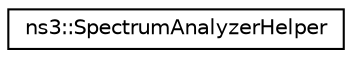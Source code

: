 digraph "Graphical Class Hierarchy"
{
 // LATEX_PDF_SIZE
  edge [fontname="Helvetica",fontsize="10",labelfontname="Helvetica",labelfontsize="10"];
  node [fontname="Helvetica",fontsize="10",shape=record];
  rankdir="LR";
  Node0 [label="ns3::SpectrumAnalyzerHelper",height=0.2,width=0.4,color="black", fillcolor="white", style="filled",URL="$classns3_1_1_spectrum_analyzer_helper.html",tooltip="Class to allow the Spectrum Analysis."];
}
